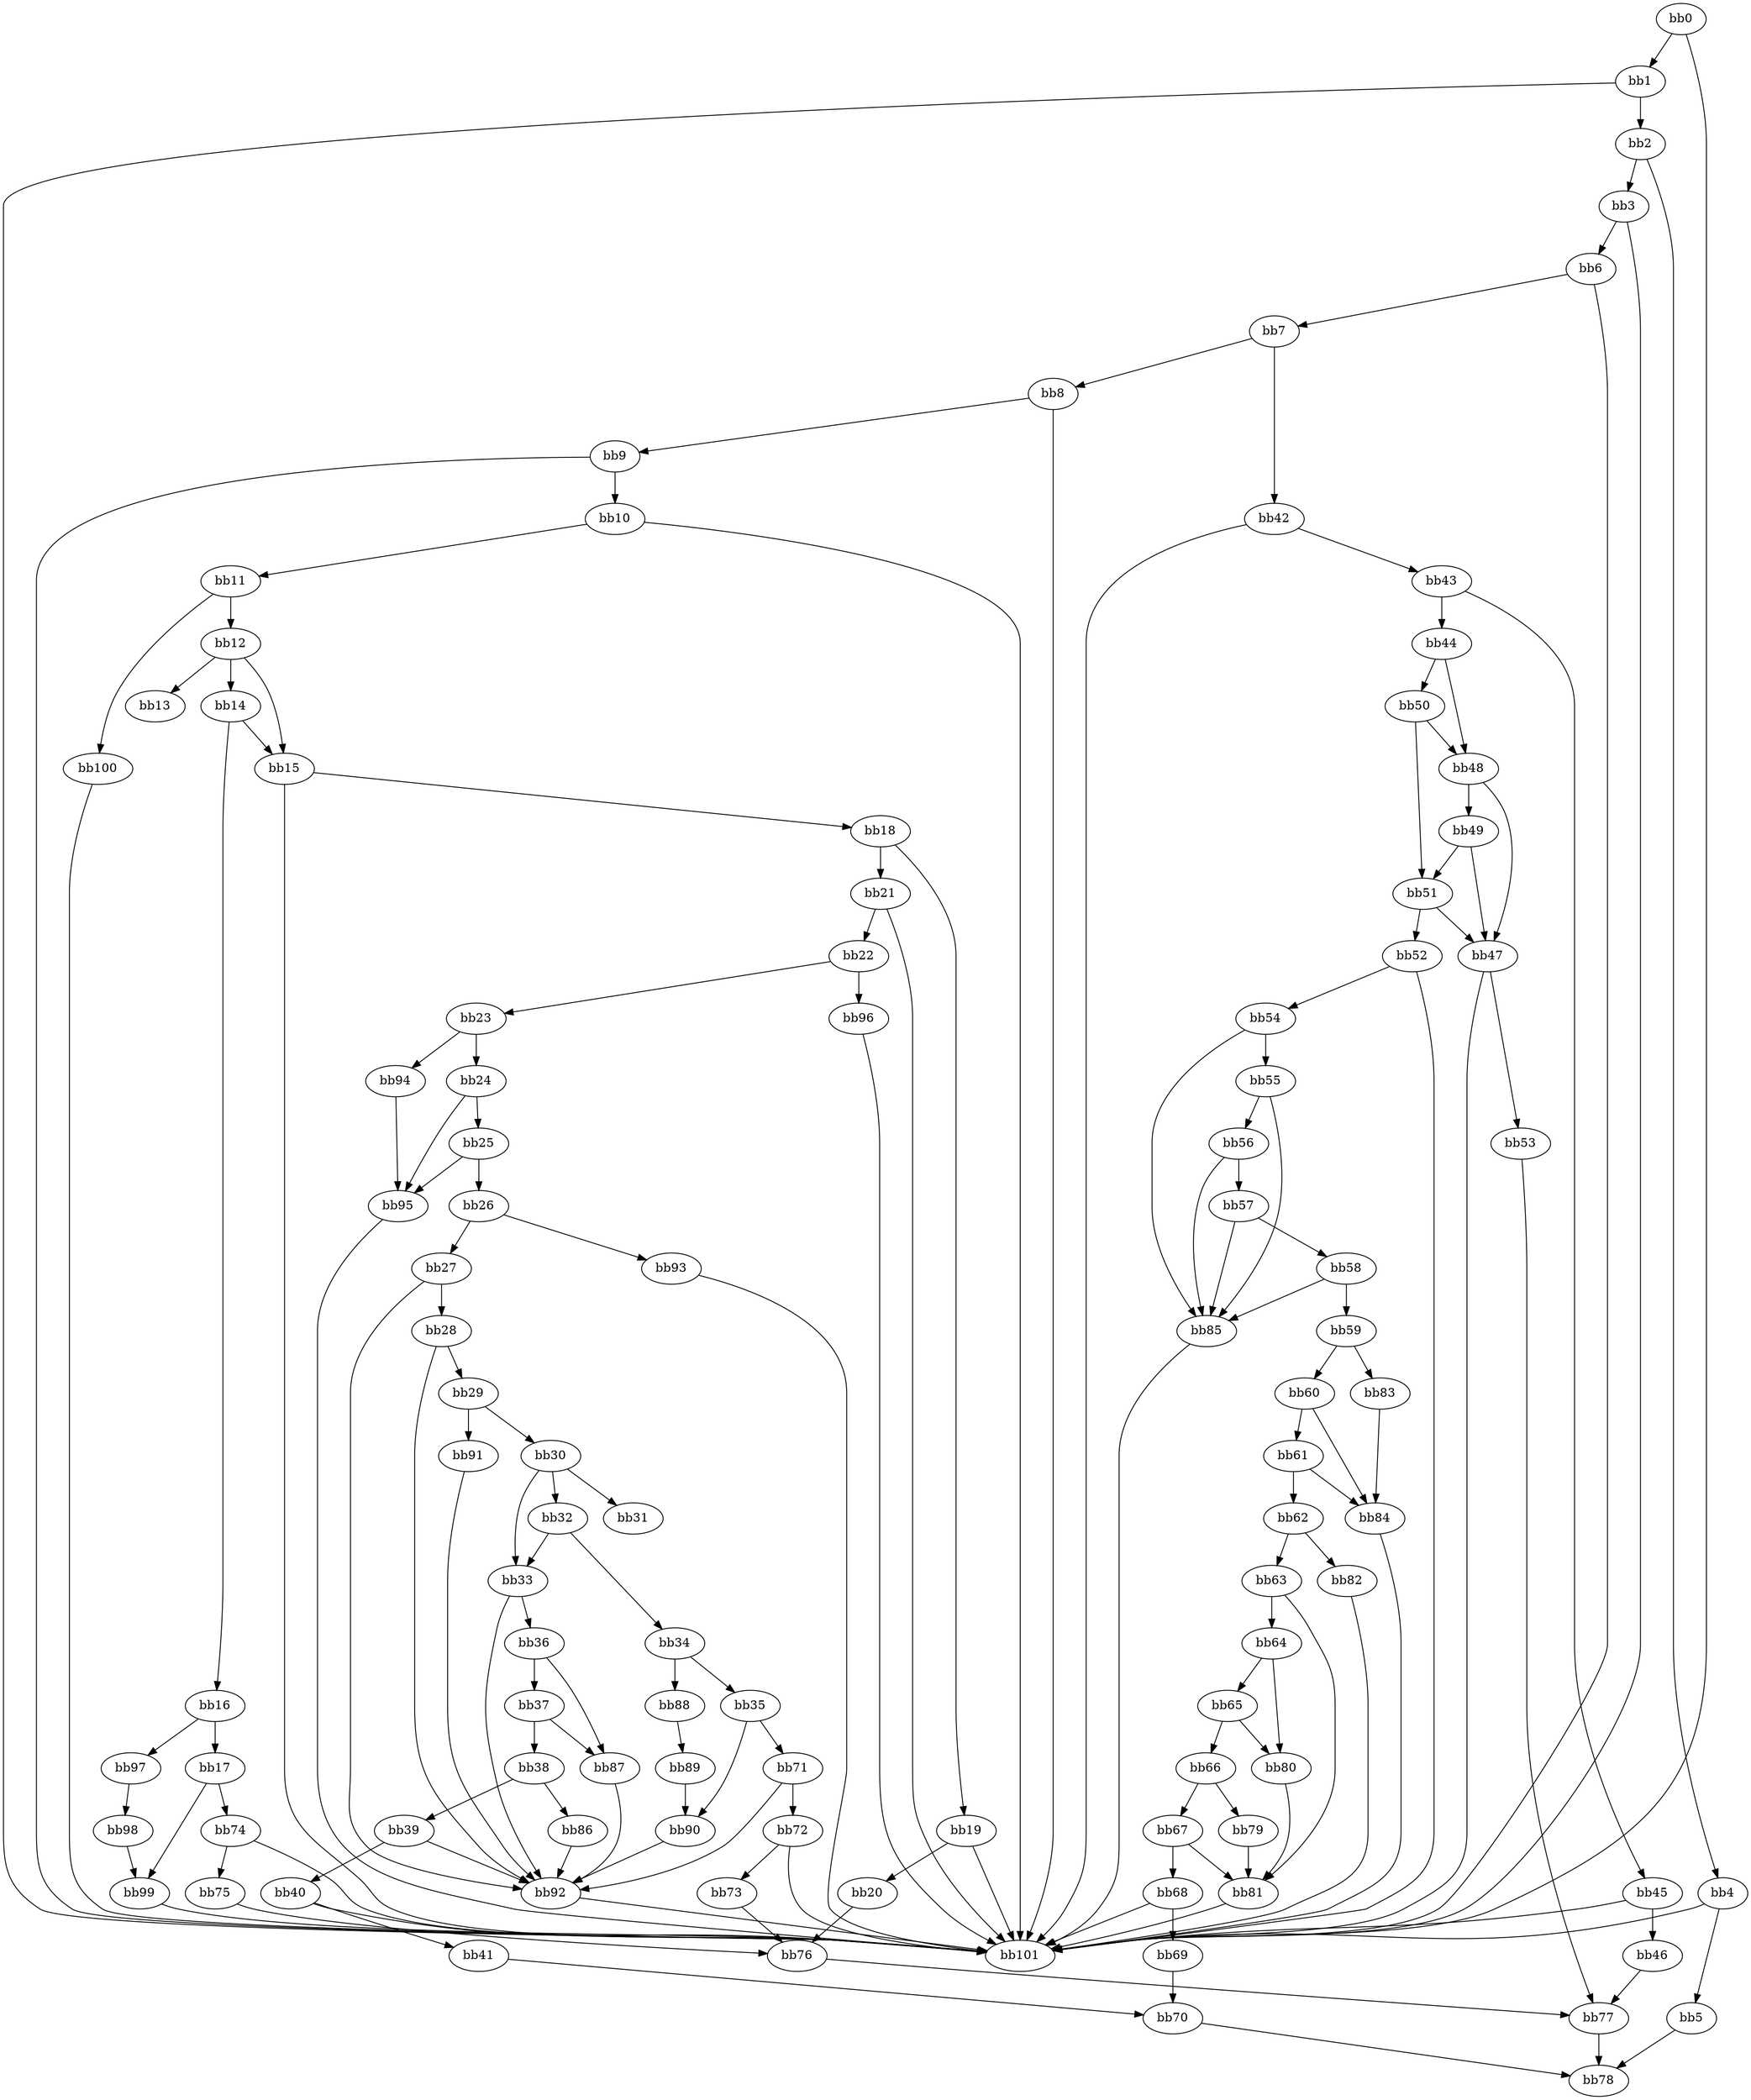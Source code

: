 digraph {
    0 [ label = "bb0\l" ]
    1 [ label = "bb1\l" ]
    2 [ label = "bb2\l" ]
    3 [ label = "bb3\l" ]
    4 [ label = "bb4\l" ]
    5 [ label = "bb5\l" ]
    6 [ label = "bb6\l" ]
    7 [ label = "bb7\l" ]
    8 [ label = "bb8\l" ]
    9 [ label = "bb9\l" ]
    10 [ label = "bb10\l" ]
    11 [ label = "bb11\l" ]
    12 [ label = "bb12\l" ]
    13 [ label = "bb13\l" ]
    14 [ label = "bb14\l" ]
    15 [ label = "bb15\l" ]
    16 [ label = "bb16\l" ]
    17 [ label = "bb17\l" ]
    18 [ label = "bb18\l" ]
    19 [ label = "bb19\l" ]
    20 [ label = "bb20\l" ]
    21 [ label = "bb21\l" ]
    22 [ label = "bb22\l" ]
    23 [ label = "bb23\l" ]
    24 [ label = "bb24\l" ]
    25 [ label = "bb25\l" ]
    26 [ label = "bb26\l" ]
    27 [ label = "bb27\l" ]
    28 [ label = "bb28\l" ]
    29 [ label = "bb29\l" ]
    30 [ label = "bb30\l" ]
    31 [ label = "bb31\l" ]
    32 [ label = "bb32\l" ]
    33 [ label = "bb33\l" ]
    34 [ label = "bb34\l" ]
    35 [ label = "bb35\l" ]
    36 [ label = "bb36\l" ]
    37 [ label = "bb37\l" ]
    38 [ label = "bb38\l" ]
    39 [ label = "bb39\l" ]
    40 [ label = "bb40\l" ]
    41 [ label = "bb41\l" ]
    42 [ label = "bb42\l" ]
    43 [ label = "bb43\l" ]
    44 [ label = "bb44\l" ]
    45 [ label = "bb45\l" ]
    46 [ label = "bb46\l" ]
    47 [ label = "bb47\l" ]
    48 [ label = "bb48\l" ]
    49 [ label = "bb49\l" ]
    50 [ label = "bb50\l" ]
    51 [ label = "bb51\l" ]
    52 [ label = "bb52\l" ]
    53 [ label = "bb53\l" ]
    54 [ label = "bb54\l" ]
    55 [ label = "bb55\l" ]
    56 [ label = "bb56\l" ]
    57 [ label = "bb57\l" ]
    58 [ label = "bb58\l" ]
    59 [ label = "bb59\l" ]
    60 [ label = "bb60\l" ]
    61 [ label = "bb61\l" ]
    62 [ label = "bb62\l" ]
    63 [ label = "bb63\l" ]
    64 [ label = "bb64\l" ]
    65 [ label = "bb65\l" ]
    66 [ label = "bb66\l" ]
    67 [ label = "bb67\l" ]
    68 [ label = "bb68\l" ]
    69 [ label = "bb69\l" ]
    70 [ label = "bb70\l" ]
    71 [ label = "bb71\l" ]
    72 [ label = "bb72\l" ]
    73 [ label = "bb73\l" ]
    74 [ label = "bb74\l" ]
    75 [ label = "bb75\l" ]
    76 [ label = "bb76\l" ]
    77 [ label = "bb77\l" ]
    78 [ label = "bb78\l" ]
    79 [ label = "bb79\l" ]
    80 [ label = "bb80\l" ]
    81 [ label = "bb81\l" ]
    82 [ label = "bb82\l" ]
    83 [ label = "bb83\l" ]
    84 [ label = "bb84\l" ]
    85 [ label = "bb85\l" ]
    86 [ label = "bb86\l" ]
    87 [ label = "bb87\l" ]
    88 [ label = "bb88\l" ]
    89 [ label = "bb89\l" ]
    90 [ label = "bb90\l" ]
    91 [ label = "bb91\l" ]
    92 [ label = "bb92\l" ]
    93 [ label = "bb93\l" ]
    94 [ label = "bb94\l" ]
    95 [ label = "bb95\l" ]
    96 [ label = "bb96\l" ]
    97 [ label = "bb97\l" ]
    98 [ label = "bb98\l" ]
    99 [ label = "bb99\l" ]
    100 [ label = "bb100\l" ]
    101 [ label = "bb101\l" ]
    0 -> 1 [ ]
    0 -> 101 [ ]
    1 -> 2 [ ]
    1 -> 101 [ ]
    2 -> 3 [ ]
    2 -> 4 [ ]
    3 -> 6 [ ]
    3 -> 101 [ ]
    4 -> 5 [ ]
    4 -> 101 [ ]
    5 -> 78 [ ]
    6 -> 7 [ ]
    6 -> 101 [ ]
    7 -> 8 [ ]
    7 -> 42 [ ]
    8 -> 9 [ ]
    8 -> 101 [ ]
    9 -> 10 [ ]
    9 -> 101 [ ]
    10 -> 11 [ ]
    10 -> 101 [ ]
    11 -> 12 [ ]
    11 -> 100 [ ]
    12 -> 13 [ ]
    12 -> 14 [ ]
    12 -> 15 [ ]
    14 -> 15 [ ]
    14 -> 16 [ ]
    15 -> 18 [ ]
    15 -> 101 [ ]
    16 -> 17 [ ]
    16 -> 97 [ ]
    17 -> 74 [ ]
    17 -> 99 [ ]
    18 -> 19 [ ]
    18 -> 21 [ ]
    19 -> 20 [ ]
    19 -> 101 [ ]
    20 -> 76 [ ]
    21 -> 22 [ ]
    21 -> 101 [ ]
    22 -> 23 [ ]
    22 -> 96 [ ]
    23 -> 24 [ ]
    23 -> 94 [ ]
    24 -> 25 [ ]
    24 -> 95 [ ]
    25 -> 26 [ ]
    25 -> 95 [ ]
    26 -> 27 [ ]
    26 -> 93 [ ]
    27 -> 28 [ ]
    27 -> 92 [ ]
    28 -> 29 [ ]
    28 -> 92 [ ]
    29 -> 30 [ ]
    29 -> 91 [ ]
    30 -> 31 [ ]
    30 -> 32 [ ]
    30 -> 33 [ ]
    32 -> 33 [ ]
    32 -> 34 [ ]
    33 -> 36 [ ]
    33 -> 92 [ ]
    34 -> 35 [ ]
    34 -> 88 [ ]
    35 -> 71 [ ]
    35 -> 90 [ ]
    36 -> 37 [ ]
    36 -> 87 [ ]
    37 -> 38 [ ]
    37 -> 87 [ ]
    38 -> 39 [ ]
    38 -> 86 [ ]
    39 -> 40 [ ]
    39 -> 92 [ ]
    40 -> 41 [ ]
    40 -> 101 [ ]
    41 -> 70 [ ]
    42 -> 43 [ ]
    42 -> 101 [ ]
    43 -> 44 [ ]
    43 -> 45 [ ]
    44 -> 48 [ ]
    44 -> 50 [ ]
    45 -> 46 [ ]
    45 -> 101 [ ]
    46 -> 77 [ ]
    47 -> 53 [ ]
    47 -> 101 [ ]
    48 -> 47 [ ]
    48 -> 49 [ ]
    49 -> 47 [ ]
    49 -> 51 [ ]
    50 -> 48 [ ]
    50 -> 51 [ ]
    51 -> 47 [ ]
    51 -> 52 [ ]
    52 -> 54 [ ]
    52 -> 101 [ ]
    53 -> 77 [ ]
    54 -> 55 [ ]
    54 -> 85 [ ]
    55 -> 56 [ ]
    55 -> 85 [ ]
    56 -> 57 [ ]
    56 -> 85 [ ]
    57 -> 58 [ ]
    57 -> 85 [ ]
    58 -> 59 [ ]
    58 -> 85 [ ]
    59 -> 60 [ ]
    59 -> 83 [ ]
    60 -> 61 [ ]
    60 -> 84 [ ]
    61 -> 62 [ ]
    61 -> 84 [ ]
    62 -> 63 [ ]
    62 -> 82 [ ]
    63 -> 64 [ ]
    63 -> 81 [ ]
    64 -> 65 [ ]
    64 -> 80 [ ]
    65 -> 66 [ ]
    65 -> 80 [ ]
    66 -> 67 [ ]
    66 -> 79 [ ]
    67 -> 68 [ ]
    67 -> 81 [ ]
    68 -> 69 [ ]
    68 -> 101 [ ]
    69 -> 70 [ ]
    70 -> 78 [ ]
    71 -> 72 [ ]
    71 -> 92 [ ]
    72 -> 73 [ ]
    72 -> 101 [ ]
    73 -> 76 [ ]
    74 -> 75 [ ]
    74 -> 101 [ ]
    75 -> 76 [ ]
    76 -> 77 [ ]
    77 -> 78 [ ]
    79 -> 81 [ ]
    80 -> 81 [ ]
    81 -> 101 [ ]
    82 -> 101 [ ]
    83 -> 84 [ ]
    84 -> 101 [ ]
    85 -> 101 [ ]
    86 -> 92 [ ]
    87 -> 92 [ ]
    88 -> 89 [ ]
    89 -> 90 [ ]
    90 -> 92 [ ]
    91 -> 92 [ ]
    92 -> 101 [ ]
    93 -> 101 [ ]
    94 -> 95 [ ]
    95 -> 101 [ ]
    96 -> 101 [ ]
    97 -> 98 [ ]
    98 -> 99 [ ]
    99 -> 101 [ ]
    100 -> 101 [ ]
}

